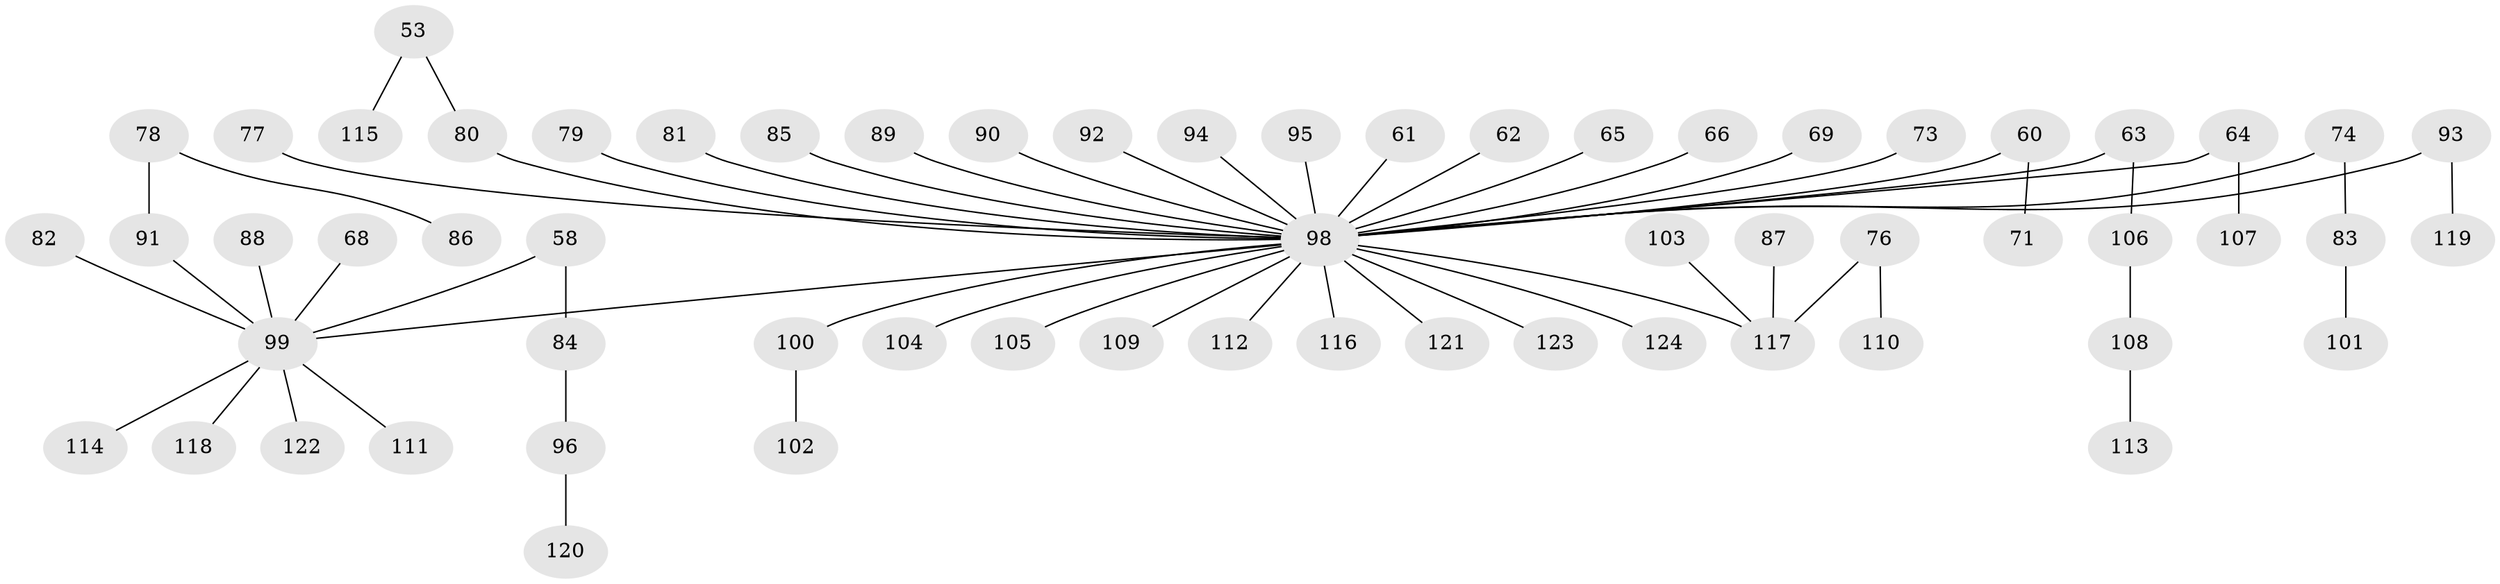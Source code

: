 // original degree distribution, {4: 0.03225806451612903, 7: 0.024193548387096774, 5: 0.024193548387096774, 3: 0.12903225806451613, 6: 0.024193548387096774, 2: 0.20967741935483872, 8: 0.008064516129032258, 1: 0.5483870967741935}
// Generated by graph-tools (version 1.1) at 2025/52/03/09/25 04:52:23]
// undirected, 62 vertices, 61 edges
graph export_dot {
graph [start="1"]
  node [color=gray90,style=filled];
  53;
  58;
  60;
  61;
  62;
  63;
  64 [super="+33"];
  65 [super="+28+34"];
  66;
  68;
  69;
  71;
  73;
  74;
  76;
  77;
  78;
  79;
  80 [super="+48"];
  81;
  82;
  83;
  84;
  85;
  86;
  87;
  88;
  89;
  90;
  91 [super="+31"];
  92;
  93;
  94 [super="+43+46"];
  95;
  96;
  98 [super="+3+97+75+52+55+57+54+59"];
  99 [super="+56"];
  100;
  101;
  102;
  103;
  104;
  105;
  106;
  107;
  108;
  109;
  110;
  111;
  112;
  113;
  114;
  115;
  116;
  117 [super="+30"];
  118;
  119;
  120;
  121;
  122;
  123;
  124;
  53 -- 115;
  53 -- 80;
  58 -- 84;
  58 -- 99;
  60 -- 71;
  60 -- 98;
  61 -- 98;
  62 -- 98;
  63 -- 106;
  63 -- 98;
  64 -- 107;
  64 -- 98;
  65 -- 98;
  66 -- 98;
  68 -- 99;
  69 -- 98;
  73 -- 98;
  74 -- 83;
  74 -- 98;
  76 -- 110;
  76 -- 117;
  77 -- 98;
  78 -- 86;
  78 -- 91;
  79 -- 98;
  80 -- 98;
  81 -- 98;
  82 -- 99;
  83 -- 101;
  84 -- 96;
  85 -- 98;
  87 -- 117;
  88 -- 99;
  89 -- 98;
  90 -- 98;
  91 -- 99;
  92 -- 98;
  93 -- 119;
  93 -- 98;
  94 -- 98;
  95 -- 98;
  96 -- 120;
  98 -- 105;
  98 -- 117;
  98 -- 99;
  98 -- 104;
  98 -- 109;
  98 -- 124;
  98 -- 116;
  98 -- 123;
  98 -- 100;
  98 -- 121;
  98 -- 112;
  99 -- 111;
  99 -- 114;
  99 -- 118;
  99 -- 122;
  100 -- 102;
  103 -- 117;
  106 -- 108;
  108 -- 113;
}
